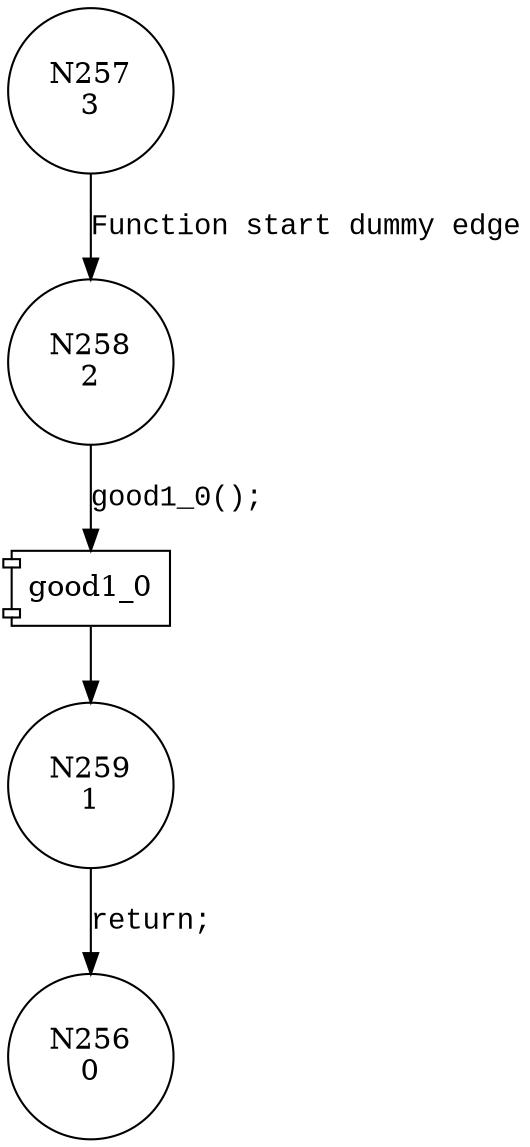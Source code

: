 digraph CWE126_Buffer_Overread__CWE170_char_memcpy_01_good {
258 [shape="circle" label="N258\n2"]
259 [shape="circle" label="N259\n1"]
257 [shape="circle" label="N257\n3"]
256 [shape="circle" label="N256\n0"]
100026 [shape="component" label="good1_0"]
258 -> 100026 [label="good1_0();" fontname="Courier New"]
100026 -> 259 [label="" fontname="Courier New"]
257 -> 258 [label="Function start dummy edge" fontname="Courier New"]
259 -> 256 [label="return;" fontname="Courier New"]
}